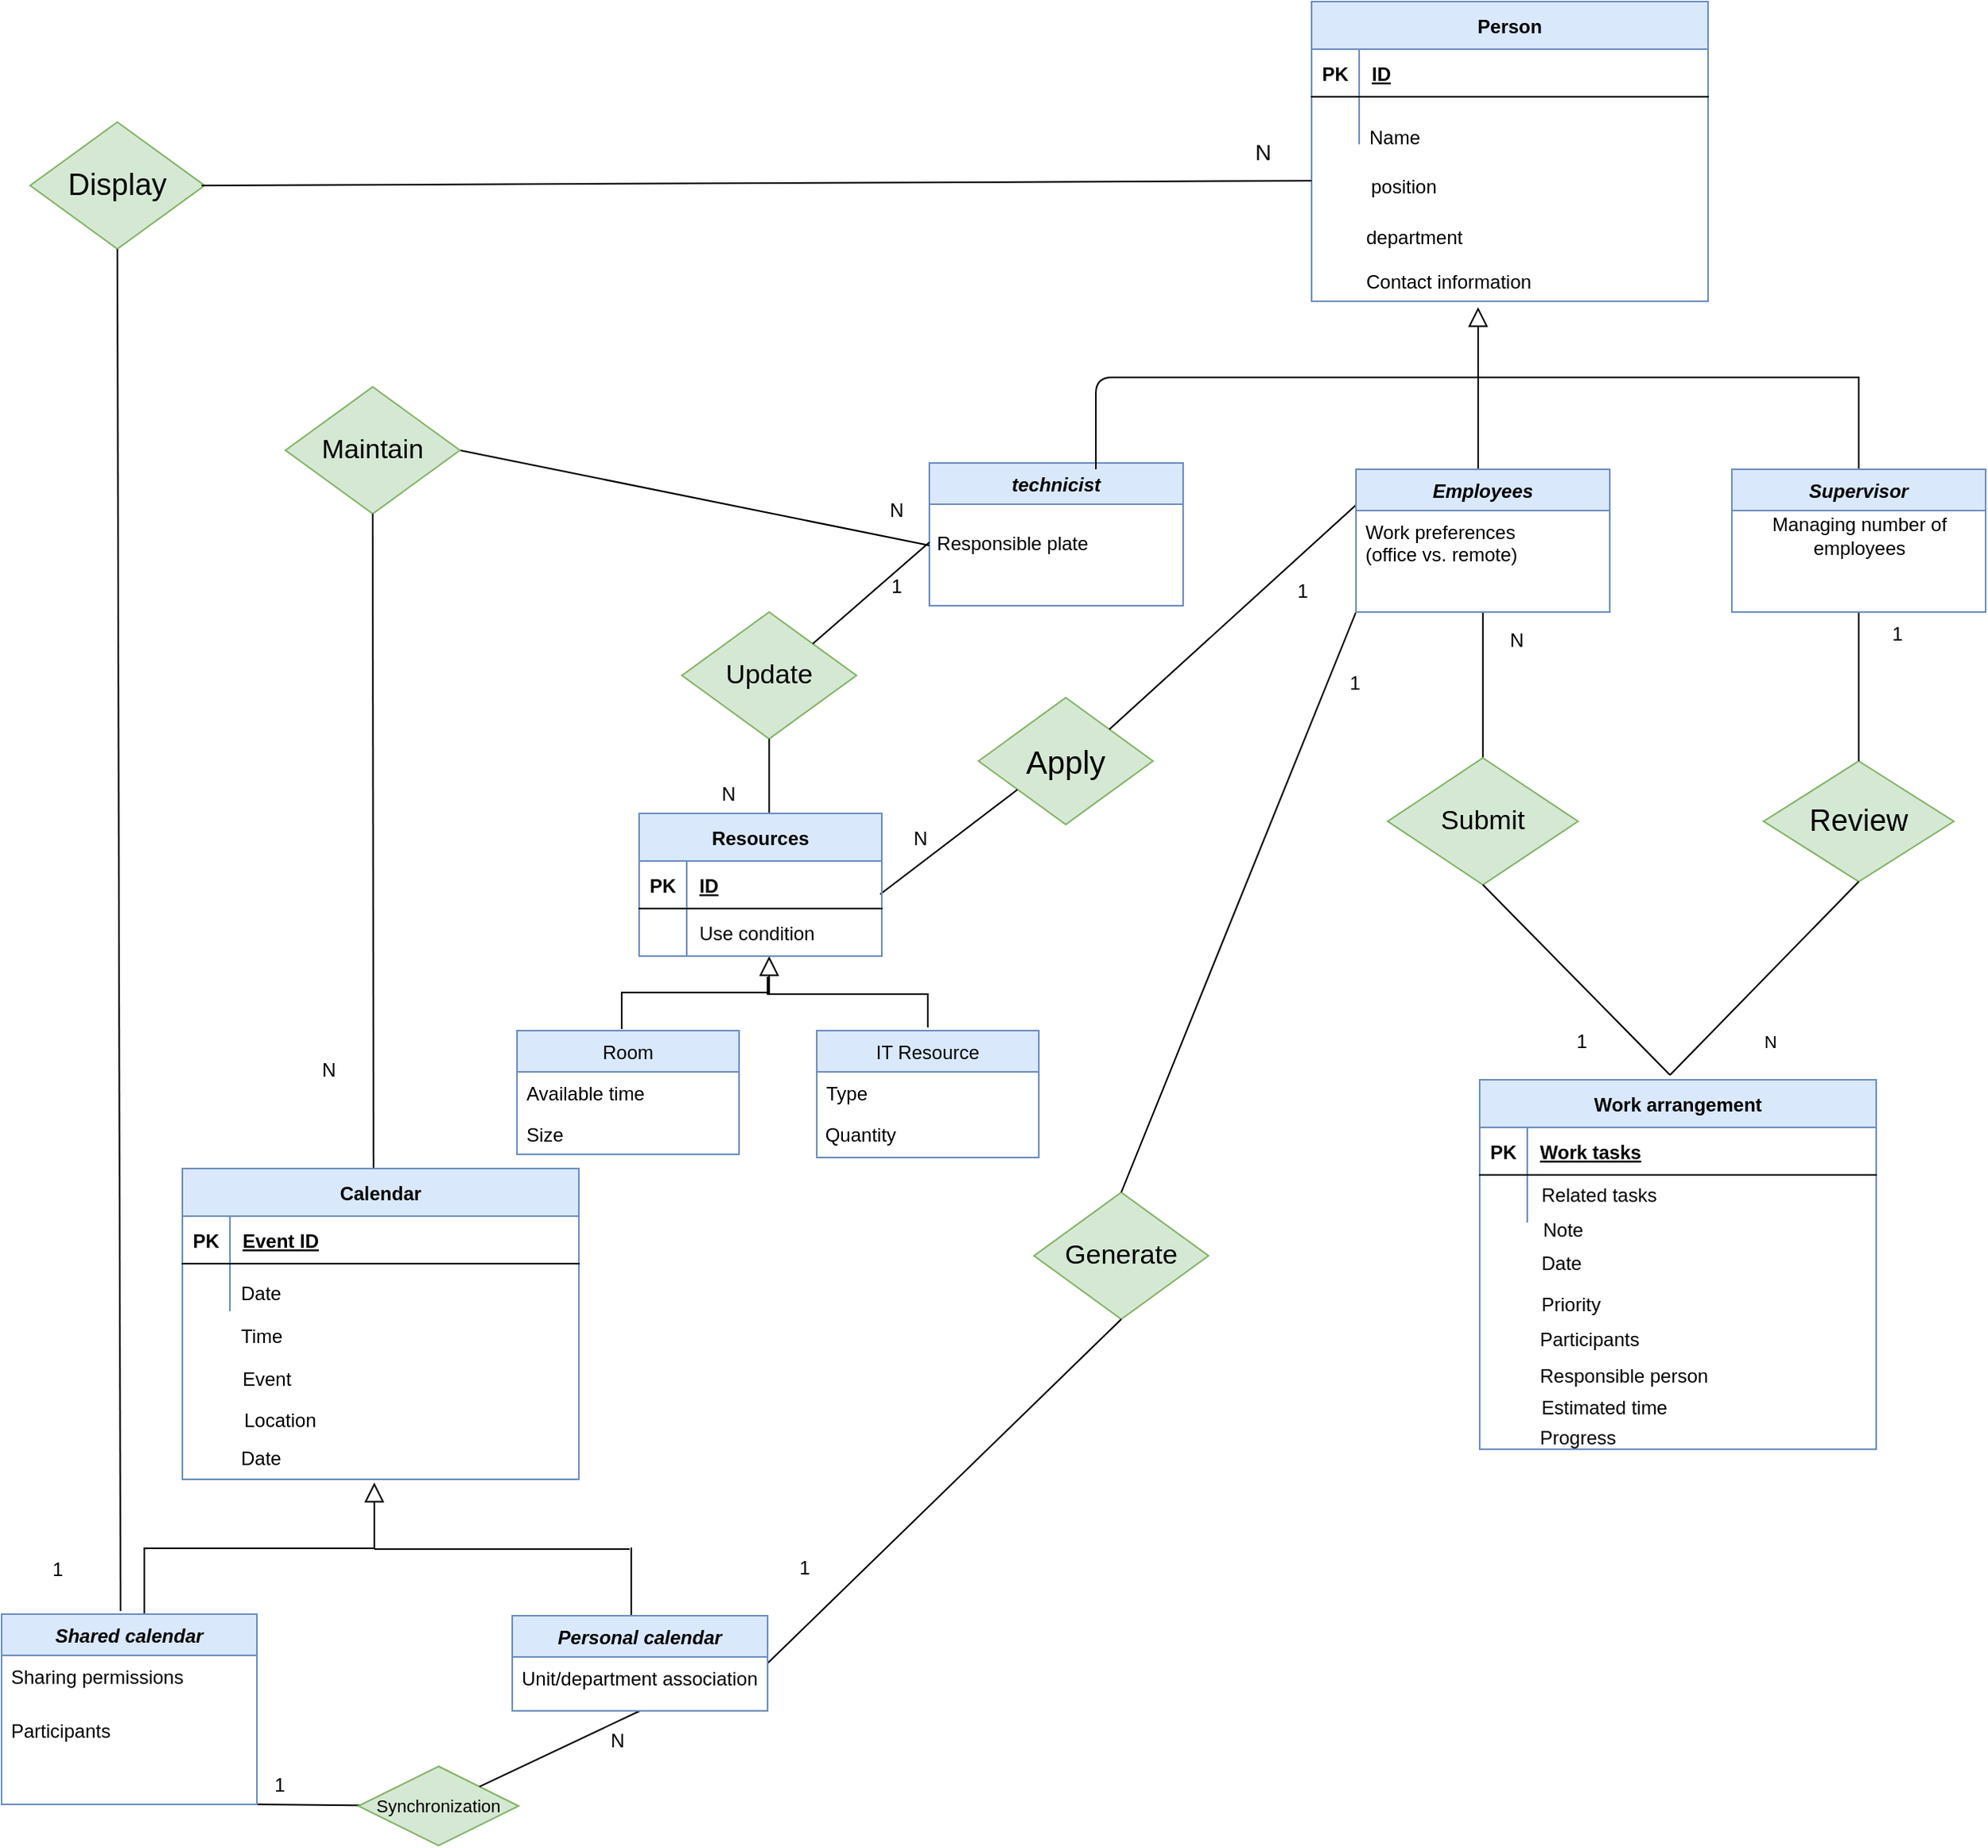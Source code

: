 <mxfile version="13.7.9" type="device"><diagram id="C5RBs43oDa-KdzZeNtuy" name="Page-1"><mxGraphModel dx="2285" dy="1305" grid="0" gridSize="10" guides="1" tooltips="1" connect="1" arrows="1" fold="1" page="0" pageScale="1" pageWidth="827" pageHeight="1169" math="0" shadow="0"><root><mxCell id="WIyWlLk6GJQsqaUBKTNV-0"/><mxCell id="WIyWlLk6GJQsqaUBKTNV-1" parent="WIyWlLk6GJQsqaUBKTNV-0"/><mxCell id="0oqSezjteMT3sIeUMsrG-4" value="" style="edgeStyle=orthogonalEdgeStyle;rounded=0;orthogonalLoop=1;jettySize=auto;html=1;startArrow=none;startFill=0;endArrow=none;endFill=0;" parent="WIyWlLk6GJQsqaUBKTNV-1" source="zkfFHV4jXpPFQw0GAbJ--6" target="0oqSezjteMT3sIeUMsrG-3" edge="1"><mxGeometry relative="1" as="geometry"/></mxCell><mxCell id="zkfFHV4jXpPFQw0GAbJ--16" value="" style="endArrow=block;endSize=10;endFill=0;shadow=0;strokeWidth=1;rounded=0;edgeStyle=elbowEdgeStyle;elbow=vertical;exitX=0.5;exitY=0;exitDx=0;exitDy=0;entryX=0.478;entryY=1.142;entryDx=0;entryDy=0;entryPerimeter=0;" parent="WIyWlLk6GJQsqaUBKTNV-1" source="zkfFHV4jXpPFQw0GAbJ--13" target="zkfFHV4jXpPFQw0GAbJ--3" edge="1"><mxGeometry width="160" relative="1" as="geometry"><mxPoint x="965" y="421" as="sourcePoint"/><mxPoint x="755" y="308" as="targetPoint"/><Array as="points"><mxPoint x="865" y="364"/></Array></mxGeometry></mxCell><mxCell id="hxUGGa_lKQVZyCAu5mvM-19" value="" style="endArrow=block;endSize=10;endFill=0;shadow=0;strokeWidth=1;rounded=0;edgeStyle=elbowEdgeStyle;elbow=vertical;" parent="WIyWlLk6GJQsqaUBKTNV-1" edge="1"><mxGeometry width="160" relative="1" as="geometry"><mxPoint x="-65" y="1144" as="sourcePoint"/><mxPoint x="80" y="1061" as="targetPoint"/></mxGeometry></mxCell><mxCell id="hxUGGa_lKQVZyCAu5mvM-33" value="" style="endArrow=none;html=1;" parent="WIyWlLk6GJQsqaUBKTNV-1" edge="1"><mxGeometry width="50" height="50" relative="1" as="geometry"><mxPoint x="80" y="1103" as="sourcePoint"/><mxPoint x="241" y="1103" as="targetPoint"/></mxGeometry></mxCell><mxCell id="hxUGGa_lKQVZyCAu5mvM-34" value="" style="endArrow=none;html=1;entryX=0.5;entryY=0;entryDx=0;entryDy=0;" parent="WIyWlLk6GJQsqaUBKTNV-1" edge="1"><mxGeometry width="50" height="50" relative="1" as="geometry"><mxPoint x="242" y="1102" as="sourcePoint"/><mxPoint x="242" y="1146" as="targetPoint"/></mxGeometry></mxCell><mxCell id="hxUGGa_lKQVZyCAu5mvM-36" value="" style="endArrow=none;html=1;exitX=1;exitY=1;exitDx=0;exitDy=0;" parent="WIyWlLk6GJQsqaUBKTNV-1" source="hxUGGa_lKQVZyCAu5mvM-17" target="hxUGGa_lKQVZyCAu5mvM-37" edge="1"><mxGeometry width="50" height="50" relative="1" as="geometry"><mxPoint x="-60" y="1170" as="sourcePoint"/><mxPoint x="110" y="1264" as="targetPoint"/></mxGeometry></mxCell><mxCell id="lG4iKeJ-KeaNm1_IWmL8-0" value="Person" style="shape=table;startSize=30;container=1;collapsible=1;childLayout=tableLayout;fixedRows=1;rowLines=0;fontStyle=1;align=center;resizeLast=1;fillColor=#dae8fc;strokeColor=#6c8ebf;" vertex="1" parent="WIyWlLk6GJQsqaUBKTNV-1"><mxGeometry x="671" y="127" width="250" height="189" as="geometry"/></mxCell><mxCell id="lG4iKeJ-KeaNm1_IWmL8-1" value="" style="shape=partialRectangle;collapsible=0;dropTarget=0;pointerEvents=0;fillColor=none;points=[[0,0.5],[1,0.5]];portConstraint=eastwest;top=0;left=0;right=0;bottom=1;" vertex="1" parent="lG4iKeJ-KeaNm1_IWmL8-0"><mxGeometry y="30" width="250" height="30" as="geometry"/></mxCell><mxCell id="lG4iKeJ-KeaNm1_IWmL8-2" value="PK" style="shape=partialRectangle;overflow=hidden;connectable=0;fillColor=none;top=0;left=0;bottom=0;right=0;fontStyle=1;" vertex="1" parent="lG4iKeJ-KeaNm1_IWmL8-1"><mxGeometry width="30" height="30" as="geometry"/></mxCell><mxCell id="lG4iKeJ-KeaNm1_IWmL8-3" value="ID" style="shape=partialRectangle;overflow=hidden;connectable=0;fillColor=none;top=0;left=0;bottom=0;right=0;align=left;spacingLeft=6;fontStyle=5;" vertex="1" parent="lG4iKeJ-KeaNm1_IWmL8-1"><mxGeometry x="30" width="220" height="30" as="geometry"/></mxCell><mxCell id="lG4iKeJ-KeaNm1_IWmL8-4" value="" style="shape=partialRectangle;collapsible=0;dropTarget=0;pointerEvents=0;fillColor=none;points=[[0,0.5],[1,0.5]];portConstraint=eastwest;top=0;left=0;right=0;bottom=0;" vertex="1" parent="lG4iKeJ-KeaNm1_IWmL8-0"><mxGeometry y="60" width="250" height="30" as="geometry"/></mxCell><mxCell id="lG4iKeJ-KeaNm1_IWmL8-5" value="" style="shape=partialRectangle;overflow=hidden;connectable=0;fillColor=none;top=0;left=0;bottom=0;right=0;" vertex="1" parent="lG4iKeJ-KeaNm1_IWmL8-4"><mxGeometry width="30" height="30" as="geometry"/></mxCell><mxCell id="lG4iKeJ-KeaNm1_IWmL8-6" value="" style="shape=partialRectangle;overflow=hidden;connectable=0;fillColor=none;top=0;left=0;bottom=0;right=0;align=left;spacingLeft=6;" vertex="1" parent="lG4iKeJ-KeaNm1_IWmL8-4"><mxGeometry x="30" width="220" height="30" as="geometry"/></mxCell><mxCell id="hxUGGa_lKQVZyCAu5mvM-37" value="&lt;font style=&quot;font-size: 11px&quot;&gt;Synchronization&lt;/font&gt;" style="rhombus;whiteSpace=wrap;html=1;fillColor=#d5e8d4;strokeColor=#82b366;" parent="WIyWlLk6GJQsqaUBKTNV-1" vertex="1"><mxGeometry x="70" y="1240" width="101" height="50" as="geometry"/></mxCell><mxCell id="hxUGGa_lKQVZyCAu5mvM-39" value="" style="endArrow=none;html=1;entryX=0.5;entryY=1;entryDx=0;entryDy=0;" parent="WIyWlLk6GJQsqaUBKTNV-1" source="hxUGGa_lKQVZyCAu5mvM-37" target="hxUGGa_lKQVZyCAu5mvM-20" edge="1"><mxGeometry width="50" height="50" relative="1" as="geometry"><mxPoint x="-60" y="1170" as="sourcePoint"/><mxPoint x="-10" y="1120" as="targetPoint"/></mxGeometry></mxCell><mxCell id="hxUGGa_lKQVZyCAu5mvM-40" value="1" style="text;html=1;align=center;verticalAlign=middle;resizable=0;points=[];autosize=1;" parent="WIyWlLk6GJQsqaUBKTNV-1" vertex="1"><mxGeometry x="10" y="1242" width="20" height="20" as="geometry"/></mxCell><mxCell id="hxUGGa_lKQVZyCAu5mvM-41" value="N" style="text;html=1;align=center;verticalAlign=middle;resizable=0;points=[];autosize=1;" parent="WIyWlLk6GJQsqaUBKTNV-1" vertex="1"><mxGeometry x="223" y="1214" width="20" height="20" as="geometry"/></mxCell><mxCell id="0oqSezjteMT3sIeUMsrG-3" value="&lt;font style=&quot;font-size: 17px&quot;&gt;Submit&lt;/font&gt;" style="rhombus;whiteSpace=wrap;html=1;fillColor=#d5e8d4;strokeColor=#82b366;" parent="WIyWlLk6GJQsqaUBKTNV-1" vertex="1"><mxGeometry x="719" y="604" width="120" height="80" as="geometry"/></mxCell><mxCell id="0oqSezjteMT3sIeUMsrG-5" value="" style="endArrow=none;html=1;exitX=0.5;exitY=1;exitDx=0;exitDy=0;entryX=0.5;entryY=0;entryDx=0;entryDy=0;" parent="WIyWlLk6GJQsqaUBKTNV-1" source="0oqSezjteMT3sIeUMsrG-3" edge="1"><mxGeometry width="50" height="50" relative="1" as="geometry"><mxPoint x="869" y="248" as="sourcePoint"/><mxPoint x="897" y="804" as="targetPoint"/></mxGeometry></mxCell><mxCell id="0oqSezjteMT3sIeUMsrG-6" value="&lt;font style=&quot;font-size: 19px&quot;&gt;Review&lt;/font&gt;" style="rhombus;whiteSpace=wrap;html=1;fillColor=#d5e8d4;strokeColor=#82b366;" parent="WIyWlLk6GJQsqaUBKTNV-1" vertex="1"><mxGeometry x="956" y="606" width="120" height="76" as="geometry"/></mxCell><mxCell id="0oqSezjteMT3sIeUMsrG-7" value="" style="endArrow=none;html=1;entryX=0.5;entryY=1;entryDx=0;entryDy=0;exitX=0.5;exitY=0;exitDx=0;exitDy=0;" parent="WIyWlLk6GJQsqaUBKTNV-1" source="0oqSezjteMT3sIeUMsrG-6" target="zkfFHV4jXpPFQw0GAbJ--13" edge="1"><mxGeometry width="50" height="50" relative="1" as="geometry"><mxPoint x="793" y="624" as="sourcePoint"/><mxPoint x="843" y="574" as="targetPoint"/></mxGeometry></mxCell><mxCell id="0oqSezjteMT3sIeUMsrG-8" value="" style="endArrow=none;html=1;entryX=0.5;entryY=1;entryDx=0;entryDy=0;exitX=0.5;exitY=0;exitDx=0;exitDy=0;" parent="WIyWlLk6GJQsqaUBKTNV-1" target="0oqSezjteMT3sIeUMsrG-6" edge="1"><mxGeometry width="50" height="50" relative="1" as="geometry"><mxPoint x="897" y="804" as="sourcePoint"/><mxPoint x="919" y="598" as="targetPoint"/></mxGeometry></mxCell><mxCell id="0oqSezjteMT3sIeUMsrG-37" value="N" style="edgeLabel;html=1;align=center;verticalAlign=middle;resizable=0;points=[];" parent="0oqSezjteMT3sIeUMsrG-8" vertex="1" connectable="0"><mxGeometry x="-0.344" y="-6" relative="1" as="geometry"><mxPoint x="19.6" y="14.9" as="offset"/></mxGeometry></mxCell><mxCell id="0oqSezjteMT3sIeUMsrG-9" value="technicist" style="swimlane;fontStyle=3;align=center;verticalAlign=top;childLayout=stackLayout;horizontal=1;startSize=26;horizontalStack=0;resizeParent=1;resizeLast=0;collapsible=1;marginBottom=0;rounded=0;shadow=0;strokeWidth=1;fillColor=#dae8fc;strokeColor=#6c8ebf;" parent="WIyWlLk6GJQsqaUBKTNV-1" vertex="1"><mxGeometry x="430" y="418" width="160" height="90" as="geometry"><mxRectangle x="130" y="380" width="160" height="26" as="alternateBounds"/></mxGeometry></mxCell><mxCell id="0oqSezjteMT3sIeUMsrG-12" value="" style="endArrow=none;html=1;exitX=0.5;exitY=0;exitDx=0;exitDy=0;" parent="WIyWlLk6GJQsqaUBKTNV-1" edge="1"><mxGeometry width="50" height="50" relative="1" as="geometry"><mxPoint x="535" y="422" as="sourcePoint"/><mxPoint x="777" y="364" as="targetPoint"/><Array as="points"><mxPoint x="535" y="364"/></Array></mxGeometry></mxCell><mxCell id="0oqSezjteMT3sIeUMsrG-13" value="" style="endArrow=none;html=1;exitX=0.5;exitY=0;exitDx=0;exitDy=0;" parent="WIyWlLk6GJQsqaUBKTNV-1" edge="1"><mxGeometry width="50" height="50" relative="1" as="geometry"><mxPoint x="776" y="422" as="sourcePoint"/><mxPoint x="776" y="364" as="targetPoint"/></mxGeometry></mxCell><mxCell id="0oqSezjteMT3sIeUMsrG-14" value="&lt;font style=&quot;font-size: 17px&quot;&gt;Update&lt;/font&gt;" style="rhombus;whiteSpace=wrap;html=1;fillColor=#d5e8d4;strokeColor=#82b366;" parent="WIyWlLk6GJQsqaUBKTNV-1" vertex="1"><mxGeometry x="274" y="512" width="110" height="80" as="geometry"/></mxCell><mxCell id="0oqSezjteMT3sIeUMsrG-15" value="" style="endArrow=none;html=1;exitX=1;exitY=0;exitDx=0;exitDy=0;" parent="WIyWlLk6GJQsqaUBKTNV-1" source="0oqSezjteMT3sIeUMsrG-14" edge="1"><mxGeometry width="50" height="50" relative="1" as="geometry"><mxPoint x="330" y="720" as="sourcePoint"/><mxPoint x="430" y="468" as="targetPoint"/></mxGeometry></mxCell><mxCell id="0oqSezjteMT3sIeUMsrG-16" value="" style="endArrow=none;html=1;exitX=0.5;exitY=0;exitDx=0;exitDy=0;entryX=0.5;entryY=1;entryDx=0;entryDy=0;" parent="WIyWlLk6GJQsqaUBKTNV-1" target="0oqSezjteMT3sIeUMsrG-14" edge="1"><mxGeometry width="50" height="50" relative="1" as="geometry"><mxPoint x="329" y="651" as="sourcePoint"/><mxPoint x="384" y="722" as="targetPoint"/></mxGeometry></mxCell><mxCell id="0oqSezjteMT3sIeUMsrG-18" value="&lt;font style=&quot;font-size: 20px&quot;&gt;Apply&lt;/font&gt;" style="rhombus;whiteSpace=wrap;html=1;fillColor=#d5e8d4;strokeColor=#82b366;" parent="WIyWlLk6GJQsqaUBKTNV-1" vertex="1"><mxGeometry x="461" y="566" width="110" height="80" as="geometry"/></mxCell><mxCell id="0oqSezjteMT3sIeUMsrG-19" value="" style="endArrow=none;html=1;exitX=1;exitY=0.5;exitDx=0;exitDy=0;entryX=0;entryY=1;entryDx=0;entryDy=0;" parent="WIyWlLk6GJQsqaUBKTNV-1" edge="1"><mxGeometry width="50" height="50" relative="1" as="geometry"><mxPoint x="399" y="690.0" as="sourcePoint"/><mxPoint x="485.5" y="624" as="targetPoint"/></mxGeometry></mxCell><mxCell id="0oqSezjteMT3sIeUMsrG-20" value="" style="endArrow=none;html=1;exitX=1;exitY=0;exitDx=0;exitDy=0;entryX=0;entryY=0.25;entryDx=0;entryDy=0;" parent="WIyWlLk6GJQsqaUBKTNV-1" source="0oqSezjteMT3sIeUMsrG-18" target="zkfFHV4jXpPFQw0GAbJ--6" edge="1"><mxGeometry width="50" height="50" relative="1" as="geometry"><mxPoint x="541.5" y="587" as="sourcePoint"/><mxPoint x="697" y="478" as="targetPoint"/></mxGeometry></mxCell><mxCell id="0oqSezjteMT3sIeUMsrG-22" value="" style="endArrow=none;html=1;exitX=1;exitY=0.5;exitDx=0;exitDy=0;" parent="WIyWlLk6GJQsqaUBKTNV-1" source="0oqSezjteMT3sIeUMsrG-23" edge="1"><mxGeometry width="50" height="50" relative="1" as="geometry"><mxPoint x="333.75" y="420" as="sourcePoint"/><mxPoint x="430" y="470" as="targetPoint"/></mxGeometry></mxCell><mxCell id="0oqSezjteMT3sIeUMsrG-23" value="&lt;font style=&quot;font-size: 17px&quot;&gt;Maintain&lt;/font&gt;" style="rhombus;whiteSpace=wrap;html=1;fillColor=#d5e8d4;strokeColor=#82b366;" parent="WIyWlLk6GJQsqaUBKTNV-1" vertex="1"><mxGeometry x="24" y="370" width="110" height="80" as="geometry"/></mxCell><mxCell id="0oqSezjteMT3sIeUMsrG-24" value="" style="endArrow=none;html=1;exitX=0.5;exitY=0;exitDx=0;exitDy=0;entryX=0.5;entryY=1;entryDx=0;entryDy=0;" parent="WIyWlLk6GJQsqaUBKTNV-1" target="0oqSezjteMT3sIeUMsrG-23" edge="1"><mxGeometry width="50" height="50" relative="1" as="geometry"><mxPoint x="79.5" y="866" as="sourcePoint"/><mxPoint x="420" y="860" as="targetPoint"/></mxGeometry></mxCell><mxCell id="0oqSezjteMT3sIeUMsrG-25" value="&lt;font style=&quot;font-size: 17px&quot;&gt;Generate&lt;/font&gt;" style="rhombus;whiteSpace=wrap;html=1;fillColor=#d5e8d4;strokeColor=#82b366;" parent="WIyWlLk6GJQsqaUBKTNV-1" vertex="1"><mxGeometry x="496" y="878" width="110" height="80" as="geometry"/></mxCell><mxCell id="0oqSezjteMT3sIeUMsrG-26" value="" style="endArrow=none;html=1;exitX=0.5;exitY=0;exitDx=0;exitDy=0;entryX=0;entryY=1;entryDx=0;entryDy=0;" parent="WIyWlLk6GJQsqaUBKTNV-1" source="0oqSezjteMT3sIeUMsrG-25" target="zkfFHV4jXpPFQw0GAbJ--6" edge="1"><mxGeometry width="50" height="50" relative="1" as="geometry"><mxPoint x="532" y="821" as="sourcePoint"/><mxPoint x="675" y="512" as="targetPoint"/></mxGeometry></mxCell><mxCell id="0oqSezjteMT3sIeUMsrG-27" value="" style="endArrow=none;html=1;exitX=1;exitY=0.5;exitDx=0;exitDy=0;entryX=0.5;entryY=1;entryDx=0;entryDy=0;" parent="WIyWlLk6GJQsqaUBKTNV-1" source="hxUGGa_lKQVZyCAu5mvM-20" target="0oqSezjteMT3sIeUMsrG-25" edge="1"><mxGeometry width="50" height="50" relative="1" as="geometry"><mxPoint x="370" y="870" as="sourcePoint"/><mxPoint x="510" y="800" as="targetPoint"/></mxGeometry></mxCell><mxCell id="0oqSezjteMT3sIeUMsrG-29" value="&lt;font style=&quot;font-size: 19px&quot;&gt;Display&lt;/font&gt;" style="rhombus;whiteSpace=wrap;html=1;fillColor=#d5e8d4;strokeColor=#82b366;" parent="WIyWlLk6GJQsqaUBKTNV-1" vertex="1"><mxGeometry x="-137" y="203" width="110" height="80" as="geometry"/></mxCell><mxCell id="0oqSezjteMT3sIeUMsrG-30" value="" style="endArrow=none;html=1;exitX=1;exitY=0.5;exitDx=0;exitDy=0;" parent="WIyWlLk6GJQsqaUBKTNV-1" edge="1"><mxGeometry width="50" height="50" relative="1" as="geometry"><mxPoint x="-29" y="243" as="sourcePoint"/><mxPoint x="671" y="240" as="targetPoint"/></mxGeometry></mxCell><mxCell id="0oqSezjteMT3sIeUMsrG-31" value="" style="endArrow=none;html=1;exitX=0.5;exitY=1;exitDx=0;exitDy=0;" parent="WIyWlLk6GJQsqaUBKTNV-1" source="0oqSezjteMT3sIeUMsrG-29" edge="1"><mxGeometry width="50" height="50" relative="1" as="geometry"><mxPoint x="370" y="710" as="sourcePoint"/><mxPoint x="-80" y="1142" as="targetPoint"/></mxGeometry></mxCell><mxCell id="0oqSezjteMT3sIeUMsrG-33" value="&lt;font style=&quot;font-size: 14px&quot;&gt;N&lt;/font&gt;" style="text;html=1;align=center;verticalAlign=middle;resizable=0;points=[];autosize=1;strokeWidth=3;" parent="WIyWlLk6GJQsqaUBKTNV-1" vertex="1"><mxGeometry x="630" y="213" width="20" height="18" as="geometry"/></mxCell><mxCell id="0oqSezjteMT3sIeUMsrG-34" value="1" style="text;html=1;align=center;verticalAlign=middle;resizable=0;points=[];autosize=1;" parent="WIyWlLk6GJQsqaUBKTNV-1" vertex="1"><mxGeometry x="-129" y="1107" width="17" height="18" as="geometry"/></mxCell><mxCell id="0oqSezjteMT3sIeUMsrG-35" value="N" style="text;html=1;align=center;verticalAlign=middle;resizable=0;points=[];autosize=1;" parent="WIyWlLk6GJQsqaUBKTNV-1" vertex="1"><mxGeometry x="790" y="521" width="19" height="18" as="geometry"/></mxCell><mxCell id="0oqSezjteMT3sIeUMsrG-36" value="1" style="text;html=1;align=center;verticalAlign=middle;resizable=0;points=[];autosize=1;" parent="WIyWlLk6GJQsqaUBKTNV-1" vertex="1"><mxGeometry x="832" y="774" width="17" height="18" as="geometry"/></mxCell><mxCell id="0oqSezjteMT3sIeUMsrG-38" value="1" style="text;html=1;align=center;verticalAlign=middle;resizable=0;points=[];autosize=1;" parent="WIyWlLk6GJQsqaUBKTNV-1" vertex="1"><mxGeometry x="1031" y="517" width="17" height="18" as="geometry"/></mxCell><mxCell id="0oqSezjteMT3sIeUMsrG-39" value="1" style="text;html=1;align=center;verticalAlign=middle;resizable=0;points=[];autosize=1;" parent="WIyWlLk6GJQsqaUBKTNV-1" vertex="1"><mxGeometry x="689" y="548" width="17" height="18" as="geometry"/></mxCell><mxCell id="0oqSezjteMT3sIeUMsrG-40" value="1" style="text;html=1;align=center;verticalAlign=middle;resizable=0;points=[];autosize=1;" parent="WIyWlLk6GJQsqaUBKTNV-1" vertex="1"><mxGeometry x="342" y="1106" width="17" height="18" as="geometry"/></mxCell><mxCell id="0oqSezjteMT3sIeUMsrG-41" value="1" style="text;html=1;align=center;verticalAlign=middle;resizable=0;points=[];autosize=1;" parent="WIyWlLk6GJQsqaUBKTNV-1" vertex="1"><mxGeometry x="656" y="490" width="17" height="18" as="geometry"/></mxCell><mxCell id="0oqSezjteMT3sIeUMsrG-42" value="N" style="text;html=1;align=center;verticalAlign=middle;resizable=0;points=[];autosize=1;" parent="WIyWlLk6GJQsqaUBKTNV-1" vertex="1"><mxGeometry x="414" y="646" width="19" height="18" as="geometry"/></mxCell><mxCell id="0oqSezjteMT3sIeUMsrG-43" value="N" style="text;html=1;align=center;verticalAlign=middle;resizable=0;points=[];autosize=1;" parent="WIyWlLk6GJQsqaUBKTNV-1" vertex="1"><mxGeometry x="293" y="618" width="19" height="18" as="geometry"/></mxCell><mxCell id="0oqSezjteMT3sIeUMsrG-44" value="1" style="text;html=1;align=center;verticalAlign=middle;resizable=0;points=[];autosize=1;" parent="WIyWlLk6GJQsqaUBKTNV-1" vertex="1"><mxGeometry x="400" y="487" width="17" height="18" as="geometry"/></mxCell><mxCell id="0oqSezjteMT3sIeUMsrG-46" value="N" style="text;html=1;align=center;verticalAlign=middle;resizable=0;points=[];autosize=1;" parent="WIyWlLk6GJQsqaUBKTNV-1" vertex="1"><mxGeometry x="399" y="439" width="19" height="18" as="geometry"/></mxCell><mxCell id="0oqSezjteMT3sIeUMsrG-47" value="N" style="text;html=1;align=center;verticalAlign=middle;resizable=0;points=[];autosize=1;" parent="WIyWlLk6GJQsqaUBKTNV-1" vertex="1"><mxGeometry x="41" y="792" width="19" height="18" as="geometry"/></mxCell><mxCell id="0oqSezjteMT3sIeUMsrG-49" value="Responsible plate" style="text;html=1;align=center;verticalAlign=middle;resizable=0;points=[];autosize=1;" parent="WIyWlLk6GJQsqaUBKTNV-1" vertex="1"><mxGeometry x="429" y="460" width="106" height="18" as="geometry"/></mxCell><mxCell id="hxUGGa_lKQVZyCAu5mvM-17" value="Shared calendar" style="swimlane;fontStyle=3;align=center;verticalAlign=top;childLayout=stackLayout;horizontal=1;startSize=26;horizontalStack=0;resizeParent=1;resizeLast=0;collapsible=1;marginBottom=0;rounded=0;shadow=0;strokeWidth=1;fillColor=#dae8fc;strokeColor=#6c8ebf;" parent="WIyWlLk6GJQsqaUBKTNV-1" vertex="1"><mxGeometry x="-155" y="1144" width="161" height="120" as="geometry"><mxRectangle x="130" y="380" width="160" height="26" as="alternateBounds"/></mxGeometry></mxCell><mxCell id="hxUGGa_lKQVZyCAu5mvM-30" value="Sharing permissions" style="text;align=left;verticalAlign=top;spacingLeft=4;spacingRight=4;overflow=hidden;rotatable=0;points=[[0,0.5],[1,0.5]];portConstraint=eastwest;rounded=0;shadow=0;html=0;" parent="hxUGGa_lKQVZyCAu5mvM-17" vertex="1"><mxGeometry y="26" width="161" height="34" as="geometry"/></mxCell><mxCell id="hxUGGa_lKQVZyCAu5mvM-31" value="Participants" style="text;align=left;verticalAlign=top;spacingLeft=4;spacingRight=4;overflow=hidden;rotatable=0;points=[[0,0.5],[1,0.5]];portConstraint=eastwest;rounded=0;shadow=0;html=0;" parent="hxUGGa_lKQVZyCAu5mvM-17" vertex="1"><mxGeometry y="60" width="161" height="34" as="geometry"/></mxCell><mxCell id="hxUGGa_lKQVZyCAu5mvM-20" value="Personal calendar" style="swimlane;fontStyle=3;align=center;verticalAlign=top;childLayout=stackLayout;horizontal=1;startSize=26;horizontalStack=0;resizeParent=1;resizeLast=0;collapsible=1;marginBottom=0;rounded=0;shadow=0;strokeWidth=1;fillColor=#dae8fc;strokeColor=#6c8ebf;" parent="WIyWlLk6GJQsqaUBKTNV-1" vertex="1"><mxGeometry x="167" y="1145" width="161" height="60" as="geometry"><mxRectangle x="340" y="380" width="170" height="26" as="alternateBounds"/></mxGeometry></mxCell><mxCell id="hxUGGa_lKQVZyCAu5mvM-26" value="Unit/department association" style="text;align=left;verticalAlign=top;spacingLeft=4;spacingRight=4;overflow=hidden;rotatable=0;points=[[0,0.5],[1,0.5]];portConstraint=eastwest;rounded=0;shadow=0;html=0;" parent="hxUGGa_lKQVZyCAu5mvM-20" vertex="1"><mxGeometry y="26" width="161" height="34" as="geometry"/></mxCell><mxCell id="zkfFHV4jXpPFQw0GAbJ--6" value="Employees" style="swimlane;fontStyle=3;align=center;verticalAlign=top;childLayout=stackLayout;horizontal=1;startSize=26;horizontalStack=0;resizeParent=1;resizeLast=0;collapsible=1;marginBottom=0;rounded=0;shadow=0;strokeWidth=1;fillColor=#dae8fc;strokeColor=#6c8ebf;" parent="WIyWlLk6GJQsqaUBKTNV-1" vertex="1"><mxGeometry x="699" y="422" width="160" height="90" as="geometry"><mxRectangle x="130" y="380" width="160" height="26" as="alternateBounds"/></mxGeometry></mxCell><mxCell id="zkfFHV4jXpPFQw0GAbJ--8" value="Work preferences&#10;(office vs. remote)" style="text;align=left;verticalAlign=top;spacingLeft=4;spacingRight=4;overflow=hidden;rotatable=0;points=[[0,0.5],[1,0.5]];portConstraint=eastwest;rounded=0;shadow=0;html=0;" parent="zkfFHV4jXpPFQw0GAbJ--6" vertex="1"><mxGeometry y="26" width="160" height="34" as="geometry"/></mxCell><mxCell id="zkfFHV4jXpPFQw0GAbJ--13" value="Supervisor" style="swimlane;fontStyle=3;align=center;verticalAlign=top;childLayout=stackLayout;horizontal=1;startSize=26;horizontalStack=0;resizeParent=1;resizeLast=0;collapsible=1;marginBottom=0;rounded=0;shadow=0;strokeWidth=1;fillColor=#dae8fc;strokeColor=#6c8ebf;" parent="WIyWlLk6GJQsqaUBKTNV-1" vertex="1"><mxGeometry x="936" y="422" width="160" height="90" as="geometry"><mxRectangle x="340" y="380" width="170" height="26" as="alternateBounds"/></mxGeometry></mxCell><mxCell id="0oqSezjteMT3sIeUMsrG-48" value="Managing number of &lt;br&gt;employees" style="text;html=1;align=center;verticalAlign=middle;resizable=0;points=[];autosize=1;" parent="zkfFHV4jXpPFQw0GAbJ--13" vertex="1"><mxGeometry y="26" width="160" height="31" as="geometry"/></mxCell><mxCell id="3qK_9ytJFqBgWX4p_6KY-3" value="" style="endArrow=block;endSize=10;endFill=0;shadow=0;strokeWidth=1;rounded=0;edgeStyle=elbowEdgeStyle;elbow=vertical;" parent="WIyWlLk6GJQsqaUBKTNV-1" edge="1"><mxGeometry width="160" relative="1" as="geometry"><mxPoint x="236" y="775" as="sourcePoint"/><mxPoint x="329" y="729" as="targetPoint"/></mxGeometry></mxCell><mxCell id="3qK_9ytJFqBgWX4p_6KY-4" value="" style="endArrow=none;html=1;edgeStyle=orthogonalEdgeStyle;rounded=0;" parent="WIyWlLk6GJQsqaUBKTNV-1" edge="1"><mxGeometry width="50" height="50" relative="1" as="geometry"><mxPoint x="328" y="742" as="sourcePoint"/><mxPoint x="429" y="774" as="targetPoint"/><Array as="points"><mxPoint x="328" y="753"/><mxPoint x="429" y="753"/></Array></mxGeometry></mxCell><mxCell id="3qK_9ytJFqBgWX4p_6KY-6" value="Room" style="swimlane;fontStyle=0;childLayout=stackLayout;horizontal=1;startSize=26;fillColor=#dae8fc;horizontalStack=0;resizeParent=1;resizeParentMax=0;resizeLast=0;collapsible=1;marginBottom=0;strokeColor=#6c8ebf;" parent="WIyWlLk6GJQsqaUBKTNV-1" vertex="1"><mxGeometry x="170" y="776" width="140" height="78" as="geometry"/></mxCell><mxCell id="3qK_9ytJFqBgWX4p_6KY-10" value="Available time" style="text;align=left;verticalAlign=top;spacingLeft=4;spacingRight=4;overflow=hidden;rotatable=0;points=[[0,0.5],[1,0.5]];portConstraint=eastwest;rounded=0;shadow=0;html=0;" parent="3qK_9ytJFqBgWX4p_6KY-6" vertex="1"><mxGeometry y="26" width="140" height="26" as="geometry"/></mxCell><mxCell id="3qK_9ytJFqBgWX4p_6KY-11" value="Size" style="text;align=left;verticalAlign=top;spacingLeft=4;spacingRight=4;overflow=hidden;rotatable=0;points=[[0,0.5],[1,0.5]];portConstraint=eastwest;rounded=0;shadow=0;html=0;" parent="3qK_9ytJFqBgWX4p_6KY-6" vertex="1"><mxGeometry y="52" width="140" height="26" as="geometry"/></mxCell><mxCell id="3qK_9ytJFqBgWX4p_6KY-8" value="IT Resource" style="swimlane;fontStyle=0;childLayout=stackLayout;horizontal=1;startSize=26;fillColor=#dae8fc;horizontalStack=0;resizeParent=1;resizeParentMax=0;resizeLast=0;collapsible=1;marginBottom=0;strokeColor=#6c8ebf;" parent="WIyWlLk6GJQsqaUBKTNV-1" vertex="1"><mxGeometry x="359" y="776" width="140" height="80" as="geometry"/></mxCell><mxCell id="3qK_9ytJFqBgWX4p_6KY-13" value="Type" style="text;align=left;verticalAlign=top;spacingLeft=4;spacingRight=4;overflow=hidden;rotatable=0;points=[[0,0.5],[1,0.5]];portConstraint=eastwest;rounded=0;shadow=0;html=0;" parent="3qK_9ytJFqBgWX4p_6KY-8" vertex="1"><mxGeometry y="26" width="140" height="26" as="geometry"/></mxCell><mxCell id="3qK_9ytJFqBgWX4p_6KY-14" value="&amp;nbsp;Quantity" style="text;whiteSpace=wrap;html=1;" parent="3qK_9ytJFqBgWX4p_6KY-8" vertex="1"><mxGeometry y="52" width="140" height="28" as="geometry"/></mxCell><mxCell id="zkfFHV4jXpPFQw0GAbJ--1" value="Name" style="text;align=left;verticalAlign=top;spacingLeft=4;spacingRight=4;overflow=hidden;rotatable=0;points=[[0,0.5],[1,0.5]];portConstraint=eastwest;" parent="WIyWlLk6GJQsqaUBKTNV-1" vertex="1"><mxGeometry x="701.5" y="199" width="160" height="34" as="geometry"/></mxCell><mxCell id="zkfFHV4jXpPFQw0GAbJ--2" value="position" style="text;align=left;verticalAlign=top;spacingLeft=4;spacingRight=4;overflow=hidden;rotatable=0;points=[[0,0.5],[1,0.5]];portConstraint=eastwest;rounded=0;shadow=0;html=0;" parent="WIyWlLk6GJQsqaUBKTNV-1" vertex="1"><mxGeometry x="702.5" y="230" width="160" height="26" as="geometry"/></mxCell><mxCell id="hxUGGa_lKQVZyCAu5mvM-5" value="department" style="text;align=left;verticalAlign=top;spacingLeft=4;spacingRight=4;overflow=hidden;rotatable=0;points=[[0,0.5],[1,0.5]];portConstraint=eastwest;rounded=0;shadow=0;html=0;" parent="WIyWlLk6GJQsqaUBKTNV-1" vertex="1"><mxGeometry x="699.5" y="262" width="160" height="26" as="geometry"/></mxCell><mxCell id="zkfFHV4jXpPFQw0GAbJ--3" value="Contact information" style="text;align=left;verticalAlign=top;spacingLeft=4;spacingRight=4;overflow=hidden;rotatable=0;points=[[0,0.5],[1,0.5]];portConstraint=eastwest;rounded=0;shadow=0;html=0;" parent="WIyWlLk6GJQsqaUBKTNV-1" vertex="1"><mxGeometry x="699.5" y="290" width="160" height="26" as="geometry"/></mxCell><mxCell id="lG4iKeJ-KeaNm1_IWmL8-8" value="Resources" style="shape=table;startSize=30;container=1;collapsible=1;childLayout=tableLayout;fixedRows=1;rowLines=0;fontStyle=1;align=center;resizeLast=1;fillColor=#dae8fc;strokeColor=#6c8ebf;" vertex="1" parent="WIyWlLk6GJQsqaUBKTNV-1"><mxGeometry x="247" y="639" width="153" height="90" as="geometry"/></mxCell><mxCell id="lG4iKeJ-KeaNm1_IWmL8-9" value="" style="shape=partialRectangle;collapsible=0;dropTarget=0;pointerEvents=0;fillColor=none;points=[[0,0.5],[1,0.5]];portConstraint=eastwest;top=0;left=0;right=0;bottom=1;" vertex="1" parent="lG4iKeJ-KeaNm1_IWmL8-8"><mxGeometry y="30" width="153" height="30" as="geometry"/></mxCell><mxCell id="lG4iKeJ-KeaNm1_IWmL8-10" value="PK" style="shape=partialRectangle;overflow=hidden;connectable=0;fillColor=none;top=0;left=0;bottom=0;right=0;fontStyle=1;" vertex="1" parent="lG4iKeJ-KeaNm1_IWmL8-9"><mxGeometry width="30" height="30" as="geometry"/></mxCell><mxCell id="lG4iKeJ-KeaNm1_IWmL8-11" value="ID" style="shape=partialRectangle;overflow=hidden;connectable=0;fillColor=none;top=0;left=0;bottom=0;right=0;align=left;spacingLeft=6;fontStyle=5;" vertex="1" parent="lG4iKeJ-KeaNm1_IWmL8-9"><mxGeometry x="30" width="123" height="30" as="geometry"/></mxCell><mxCell id="lG4iKeJ-KeaNm1_IWmL8-12" value="" style="shape=partialRectangle;collapsible=0;dropTarget=0;pointerEvents=0;fillColor=none;points=[[0,0.5],[1,0.5]];portConstraint=eastwest;top=0;left=0;right=0;bottom=0;" vertex="1" parent="lG4iKeJ-KeaNm1_IWmL8-8"><mxGeometry y="60" width="153" height="30" as="geometry"/></mxCell><mxCell id="lG4iKeJ-KeaNm1_IWmL8-13" value="" style="shape=partialRectangle;overflow=hidden;connectable=0;fillColor=none;top=0;left=0;bottom=0;right=0;" vertex="1" parent="lG4iKeJ-KeaNm1_IWmL8-12"><mxGeometry width="30" height="30" as="geometry"/></mxCell><mxCell id="lG4iKeJ-KeaNm1_IWmL8-14" value="Use condition" style="shape=partialRectangle;overflow=hidden;connectable=0;fillColor=none;top=0;left=0;bottom=0;right=0;align=left;spacingLeft=6;" vertex="1" parent="lG4iKeJ-KeaNm1_IWmL8-12"><mxGeometry x="30" width="123" height="30" as="geometry"/></mxCell><mxCell id="hxUGGa_lKQVZyCAu5mvM-23" value="Date" style="text;align=left;verticalAlign=top;spacingLeft=4;spacingRight=4;overflow=hidden;rotatable=0;points=[[0,0.5],[1,0.5]];portConstraint=eastwest;rounded=0;shadow=0;html=0;" parent="WIyWlLk6GJQsqaUBKTNV-1" vertex="1"><mxGeometry x="-10" y="928" width="161" height="26" as="geometry"/></mxCell><mxCell id="hxUGGa_lKQVZyCAu5mvM-24" value="Time" style="text;align=left;verticalAlign=top;spacingLeft=4;spacingRight=4;overflow=hidden;rotatable=0;points=[[0,0.5],[1,0.5]];portConstraint=eastwest;rounded=0;shadow=0;html=0;" parent="WIyWlLk6GJQsqaUBKTNV-1" vertex="1"><mxGeometry x="-10" y="955" width="161" height="28" as="geometry"/></mxCell><mxCell id="hxUGGa_lKQVZyCAu5mvM-27" value="Event" style="text;align=left;verticalAlign=top;spacingLeft=4;spacingRight=4;overflow=hidden;rotatable=0;points=[[0,0.5],[1,0.5]];portConstraint=eastwest;rounded=0;shadow=0;html=0;" parent="WIyWlLk6GJQsqaUBKTNV-1" vertex="1"><mxGeometry x="-9" y="982" width="161" height="28" as="geometry"/></mxCell><mxCell id="hxUGGa_lKQVZyCAu5mvM-28" value="Location" style="text;align=left;verticalAlign=top;spacingLeft=4;spacingRight=4;overflow=hidden;rotatable=0;points=[[0,0.5],[1,0.5]];portConstraint=eastwest;rounded=0;shadow=0;html=0;" parent="WIyWlLk6GJQsqaUBKTNV-1" vertex="1"><mxGeometry x="-8" y="1008" width="161" height="28" as="geometry"/></mxCell><mxCell id="hxUGGa_lKQVZyCAu5mvM-29" value="Date" style="text;align=left;verticalAlign=top;spacingLeft=4;spacingRight=4;overflow=hidden;rotatable=0;points=[[0,0.5],[1,0.5]];portConstraint=eastwest;rounded=0;shadow=0;html=0;" parent="WIyWlLk6GJQsqaUBKTNV-1" vertex="1"><mxGeometry x="-10" y="1032" width="161" height="34" as="geometry"/></mxCell><mxCell id="lG4iKeJ-KeaNm1_IWmL8-15" value="Calendar" style="shape=table;startSize=30;container=1;collapsible=1;childLayout=tableLayout;fixedRows=1;rowLines=0;fontStyle=1;align=center;resizeLast=1;fillColor=#dae8fc;strokeColor=#6c8ebf;" vertex="1" parent="WIyWlLk6GJQsqaUBKTNV-1"><mxGeometry x="-41" y="863" width="250" height="196" as="geometry"/></mxCell><mxCell id="lG4iKeJ-KeaNm1_IWmL8-16" value="" style="shape=partialRectangle;collapsible=0;dropTarget=0;pointerEvents=0;fillColor=none;points=[[0,0.5],[1,0.5]];portConstraint=eastwest;top=0;left=0;right=0;bottom=1;" vertex="1" parent="lG4iKeJ-KeaNm1_IWmL8-15"><mxGeometry y="30" width="250" height="30" as="geometry"/></mxCell><mxCell id="lG4iKeJ-KeaNm1_IWmL8-17" value="PK" style="shape=partialRectangle;overflow=hidden;connectable=0;fillColor=none;top=0;left=0;bottom=0;right=0;fontStyle=1;" vertex="1" parent="lG4iKeJ-KeaNm1_IWmL8-16"><mxGeometry width="30" height="30" as="geometry"/></mxCell><mxCell id="lG4iKeJ-KeaNm1_IWmL8-18" value="Event ID" style="shape=partialRectangle;overflow=hidden;connectable=0;fillColor=none;top=0;left=0;bottom=0;right=0;align=left;spacingLeft=6;fontStyle=5;" vertex="1" parent="lG4iKeJ-KeaNm1_IWmL8-16"><mxGeometry x="30" width="220" height="30" as="geometry"/></mxCell><mxCell id="lG4iKeJ-KeaNm1_IWmL8-19" value="" style="shape=partialRectangle;collapsible=0;dropTarget=0;pointerEvents=0;fillColor=none;points=[[0,0.5],[1,0.5]];portConstraint=eastwest;top=0;left=0;right=0;bottom=0;" vertex="1" parent="lG4iKeJ-KeaNm1_IWmL8-15"><mxGeometry y="60" width="250" height="30" as="geometry"/></mxCell><mxCell id="lG4iKeJ-KeaNm1_IWmL8-20" value="" style="shape=partialRectangle;overflow=hidden;connectable=0;fillColor=none;top=0;left=0;bottom=0;right=0;" vertex="1" parent="lG4iKeJ-KeaNm1_IWmL8-19"><mxGeometry width="30" height="30" as="geometry"/></mxCell><mxCell id="lG4iKeJ-KeaNm1_IWmL8-21" value="" style="shape=partialRectangle;overflow=hidden;connectable=0;fillColor=none;top=0;left=0;bottom=0;right=0;align=left;spacingLeft=6;" vertex="1" parent="lG4iKeJ-KeaNm1_IWmL8-19"><mxGeometry x="30" width="220" height="30" as="geometry"/></mxCell><mxCell id="0oqSezjteMT3sIeUMsrG-1" value="Related tasks" style="text;strokeColor=none;fillColor=none;align=left;verticalAlign=top;spacingLeft=4;spacingRight=4;overflow=hidden;rotatable=0;points=[[0,0.5],[1,0.5]];portConstraint=eastwest;" parent="WIyWlLk6GJQsqaUBKTNV-1" vertex="1"><mxGeometry x="810" y="866" width="160" height="26" as="geometry"/></mxCell><mxCell id="0oqSezjteMT3sIeUMsrG-2" value="Note" style="text;strokeColor=none;fillColor=none;align=left;verticalAlign=top;spacingLeft=4;spacingRight=4;overflow=hidden;rotatable=0;points=[[0,0.5],[1,0.5]];portConstraint=eastwest;" parent="WIyWlLk6GJQsqaUBKTNV-1" vertex="1"><mxGeometry x="811" y="888" width="160" height="26" as="geometry"/></mxCell><mxCell id="hxUGGa_lKQVZyCAu5mvM-56" value="Date" style="text;strokeColor=none;fillColor=none;align=left;verticalAlign=top;spacingLeft=4;spacingRight=4;overflow=hidden;rotatable=0;points=[[0,0.5],[1,0.5]];portConstraint=eastwest;" parent="WIyWlLk6GJQsqaUBKTNV-1" vertex="1"><mxGeometry x="810" y="909" width="160" height="26" as="geometry"/></mxCell><mxCell id="hxUGGa_lKQVZyCAu5mvM-58" value="Priority" style="text;strokeColor=none;fillColor=none;align=left;verticalAlign=top;spacingLeft=4;spacingRight=4;overflow=hidden;rotatable=0;points=[[0,0.5],[1,0.5]];portConstraint=eastwest;" parent="WIyWlLk6GJQsqaUBKTNV-1" vertex="1"><mxGeometry x="810" y="935" width="160" height="26" as="geometry"/></mxCell><mxCell id="hxUGGa_lKQVZyCAu5mvM-59" value="Participants" style="text;strokeColor=none;fillColor=none;align=left;verticalAlign=top;spacingLeft=4;spacingRight=4;overflow=hidden;rotatable=0;points=[[0,0.5],[1,0.5]];portConstraint=eastwest;" parent="WIyWlLk6GJQsqaUBKTNV-1" vertex="1"><mxGeometry x="809" y="957" width="160" height="26" as="geometry"/></mxCell><mxCell id="hxUGGa_lKQVZyCAu5mvM-60" value="Responsible person" style="text;strokeColor=none;fillColor=none;align=left;verticalAlign=top;spacingLeft=4;spacingRight=4;overflow=hidden;rotatable=0;points=[[0,0.5],[1,0.5]];portConstraint=eastwest;" parent="WIyWlLk6GJQsqaUBKTNV-1" vertex="1"><mxGeometry x="809" y="980" width="160" height="26" as="geometry"/></mxCell><mxCell id="hxUGGa_lKQVZyCAu5mvM-61" value="Estimated time" style="text;strokeColor=none;fillColor=none;align=left;verticalAlign=top;spacingLeft=4;spacingRight=4;overflow=hidden;rotatable=0;points=[[0,0.5],[1,0.5]];portConstraint=eastwest;" parent="WIyWlLk6GJQsqaUBKTNV-1" vertex="1"><mxGeometry x="810" y="1000" width="160" height="26" as="geometry"/></mxCell><mxCell id="0oqSezjteMT3sIeUMsrG-0" value="Progress" style="text;strokeColor=none;fillColor=none;align=left;verticalAlign=top;spacingLeft=4;spacingRight=4;overflow=hidden;rotatable=0;points=[[0,0.5],[1,0.5]];portConstraint=eastwest;" parent="WIyWlLk6GJQsqaUBKTNV-1" vertex="1"><mxGeometry x="809" y="1019" width="160" height="26" as="geometry"/></mxCell><mxCell id="lG4iKeJ-KeaNm1_IWmL8-22" value="Work arrangement" style="shape=table;startSize=30;container=1;collapsible=1;childLayout=tableLayout;fixedRows=1;rowLines=0;fontStyle=1;align=center;resizeLast=1;fillColor=#dae8fc;strokeColor=#6c8ebf;" vertex="1" parent="WIyWlLk6GJQsqaUBKTNV-1"><mxGeometry x="777" y="807" width="250" height="233" as="geometry"/></mxCell><mxCell id="lG4iKeJ-KeaNm1_IWmL8-23" value="" style="shape=partialRectangle;collapsible=0;dropTarget=0;pointerEvents=0;fillColor=none;points=[[0,0.5],[1,0.5]];portConstraint=eastwest;top=0;left=0;right=0;bottom=1;" vertex="1" parent="lG4iKeJ-KeaNm1_IWmL8-22"><mxGeometry y="30" width="250" height="30" as="geometry"/></mxCell><mxCell id="lG4iKeJ-KeaNm1_IWmL8-24" value="PK" style="shape=partialRectangle;overflow=hidden;connectable=0;fillColor=none;top=0;left=0;bottom=0;right=0;fontStyle=1;" vertex="1" parent="lG4iKeJ-KeaNm1_IWmL8-23"><mxGeometry width="30" height="30" as="geometry"/></mxCell><mxCell id="lG4iKeJ-KeaNm1_IWmL8-25" value="Work tasks" style="shape=partialRectangle;overflow=hidden;connectable=0;fillColor=none;top=0;left=0;bottom=0;right=0;align=left;spacingLeft=6;fontStyle=5;" vertex="1" parent="lG4iKeJ-KeaNm1_IWmL8-23"><mxGeometry x="30" width="220" height="30" as="geometry"/></mxCell><mxCell id="lG4iKeJ-KeaNm1_IWmL8-26" value="" style="shape=partialRectangle;collapsible=0;dropTarget=0;pointerEvents=0;fillColor=none;points=[[0,0.5],[1,0.5]];portConstraint=eastwest;top=0;left=0;right=0;bottom=0;" vertex="1" parent="lG4iKeJ-KeaNm1_IWmL8-22"><mxGeometry y="60" width="250" height="30" as="geometry"/></mxCell><mxCell id="lG4iKeJ-KeaNm1_IWmL8-27" value="" style="shape=partialRectangle;overflow=hidden;connectable=0;fillColor=none;top=0;left=0;bottom=0;right=0;" vertex="1" parent="lG4iKeJ-KeaNm1_IWmL8-26"><mxGeometry width="30" height="30" as="geometry"/></mxCell><mxCell id="lG4iKeJ-KeaNm1_IWmL8-28" value="" style="shape=partialRectangle;overflow=hidden;connectable=0;fillColor=none;top=0;left=0;bottom=0;right=0;align=left;spacingLeft=6;" vertex="1" parent="lG4iKeJ-KeaNm1_IWmL8-26"><mxGeometry x="30" width="220" height="30" as="geometry"/></mxCell></root></mxGraphModel></diagram></mxfile>